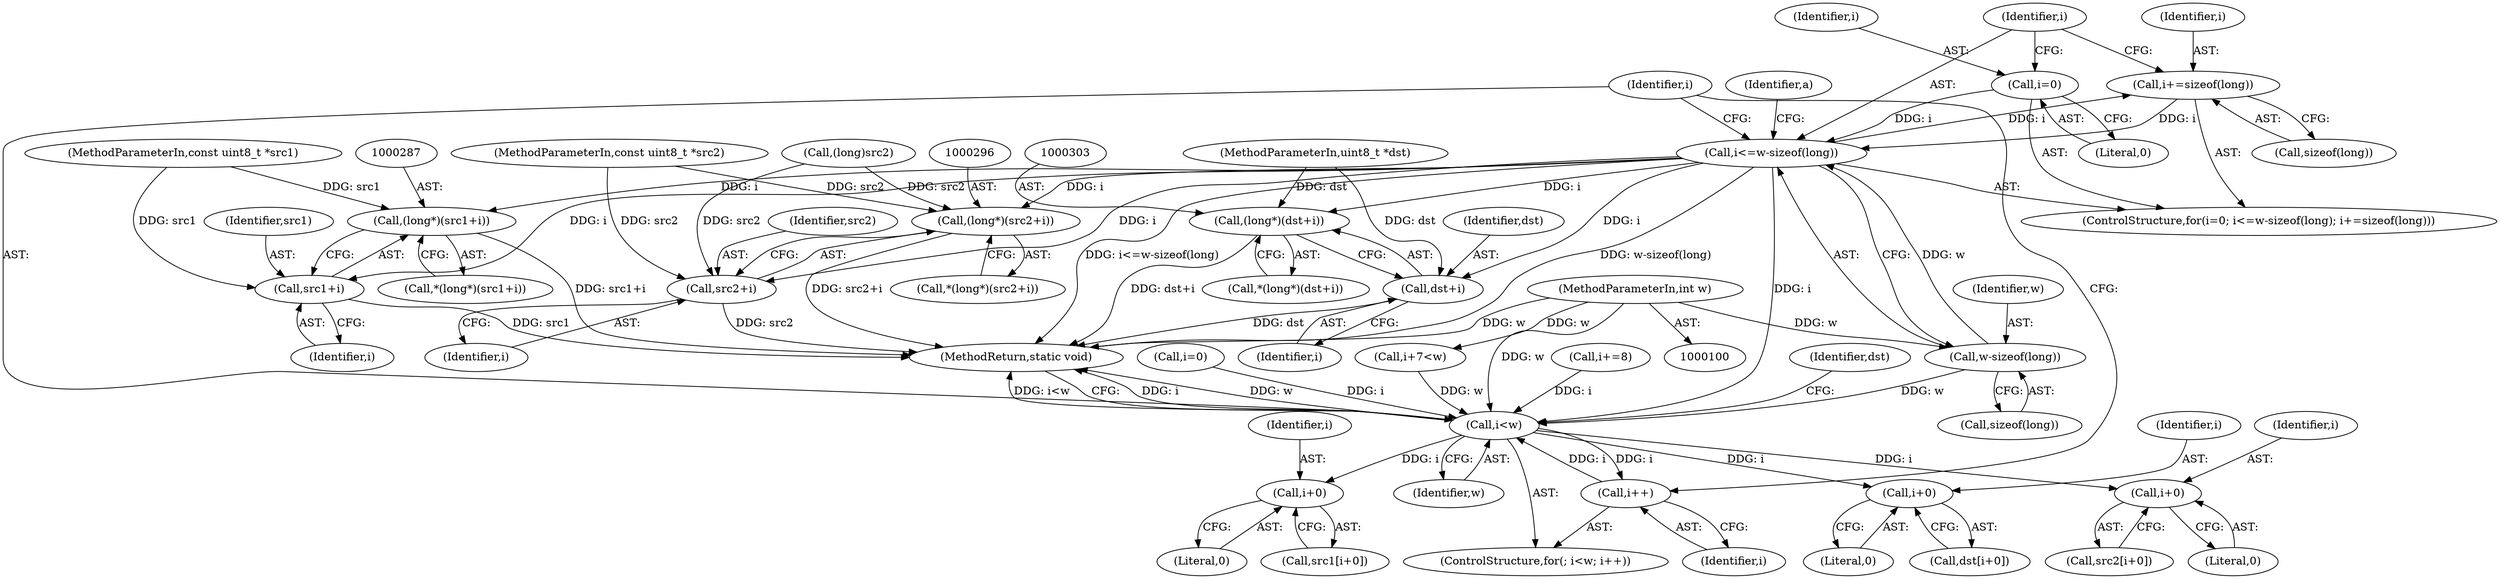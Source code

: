 digraph "1_FFmpeg_454a11a1c9c686c78aa97954306fb63453299760_0@API" {
"1000277" [label="(Call,i+=sizeof(long))"];
"1000271" [label="(Call,i<=w-sizeof(long))"];
"1000268" [label="(Call,i=0)"];
"1000277" [label="(Call,i+=sizeof(long))"];
"1000273" [label="(Call,w-sizeof(long))"];
"1000104" [label="(MethodParameterIn,int w)"];
"1000286" [label="(Call,(long*)(src1+i))"];
"1000288" [label="(Call,src1+i)"];
"1000295" [label="(Call,(long*)(src2+i))"];
"1000297" [label="(Call,src2+i)"];
"1000302" [label="(Call,(long*)(dst+i))"];
"1000304" [label="(Call,dst+i)"];
"1000323" [label="(Call,i<w)"];
"1000326" [label="(Call,i++)"];
"1000331" [label="(Call,i+0)"];
"1000337" [label="(Call,i+0)"];
"1000342" [label="(Call,i+0)"];
"1000289" [label="(Identifier,src1)"];
"1000267" [label="(ControlStructure,for(i=0; i<=w-sizeof(long); i+=sizeof(long)))"];
"1000275" [label="(Call,sizeof(long))"];
"1000284" [label="(Identifier,a)"];
"1000269" [label="(Identifier,i)"];
"1000103" [label="(MethodParameterIn,const uint8_t *src2)"];
"1000104" [label="(MethodParameterIn,int w)"];
"1000301" [label="(Call,*(long*)(dst+i))"];
"1000102" [label="(MethodParameterIn,const uint8_t *src1)"];
"1000118" [label="(Call,i=0)"];
"1000285" [label="(Call,*(long*)(src1+i))"];
"1000298" [label="(Identifier,src2)"];
"1000332" [label="(Identifier,i)"];
"1000337" [label="(Call,i+0)"];
"1000343" [label="(Identifier,i)"];
"1000101" [label="(MethodParameterIn,uint8_t *dst)"];
"1000325" [label="(Identifier,w)"];
"1000302" [label="(Call,(long*)(dst+i))"];
"1000272" [label="(Identifier,i)"];
"1000324" [label="(Identifier,i)"];
"1000326" [label="(Call,i++)"];
"1000340" [label="(Call,src2[i+0])"];
"1000121" [label="(Call,i+7<w)"];
"1000279" [label="(Call,sizeof(long))"];
"1000322" [label="(ControlStructure,for(; i<w; i++))"];
"1000333" [label="(Literal,0)"];
"1000329" [label="(Call,dst[i+0])"];
"1000126" [label="(Call,i+=8)"];
"1000345" [label="(MethodReturn,static void)"];
"1000327" [label="(Identifier,i)"];
"1000339" [label="(Literal,0)"];
"1000342" [label="(Call,i+0)"];
"1000271" [label="(Call,i<=w-sizeof(long))"];
"1000109" [label="(Call,(long)src2)"];
"1000299" [label="(Identifier,i)"];
"1000330" [label="(Identifier,dst)"];
"1000304" [label="(Call,dst+i)"];
"1000278" [label="(Identifier,i)"];
"1000294" [label="(Call,*(long*)(src2+i))"];
"1000305" [label="(Identifier,dst)"];
"1000290" [label="(Identifier,i)"];
"1000270" [label="(Literal,0)"];
"1000277" [label="(Call,i+=sizeof(long))"];
"1000338" [label="(Identifier,i)"];
"1000297" [label="(Call,src2+i)"];
"1000286" [label="(Call,(long*)(src1+i))"];
"1000331" [label="(Call,i+0)"];
"1000273" [label="(Call,w-sizeof(long))"];
"1000295" [label="(Call,(long*)(src2+i))"];
"1000335" [label="(Call,src1[i+0])"];
"1000268" [label="(Call,i=0)"];
"1000344" [label="(Literal,0)"];
"1000274" [label="(Identifier,w)"];
"1000306" [label="(Identifier,i)"];
"1000323" [label="(Call,i<w)"];
"1000288" [label="(Call,src1+i)"];
"1000277" -> "1000267"  [label="AST: "];
"1000277" -> "1000279"  [label="CFG: "];
"1000278" -> "1000277"  [label="AST: "];
"1000279" -> "1000277"  [label="AST: "];
"1000272" -> "1000277"  [label="CFG: "];
"1000277" -> "1000271"  [label="DDG: i"];
"1000271" -> "1000277"  [label="DDG: i"];
"1000271" -> "1000267"  [label="AST: "];
"1000271" -> "1000273"  [label="CFG: "];
"1000272" -> "1000271"  [label="AST: "];
"1000273" -> "1000271"  [label="AST: "];
"1000284" -> "1000271"  [label="CFG: "];
"1000324" -> "1000271"  [label="CFG: "];
"1000271" -> "1000345"  [label="DDG: w-sizeof(long)"];
"1000271" -> "1000345"  [label="DDG: i<=w-sizeof(long)"];
"1000268" -> "1000271"  [label="DDG: i"];
"1000273" -> "1000271"  [label="DDG: w"];
"1000271" -> "1000286"  [label="DDG: i"];
"1000271" -> "1000288"  [label="DDG: i"];
"1000271" -> "1000295"  [label="DDG: i"];
"1000271" -> "1000297"  [label="DDG: i"];
"1000271" -> "1000302"  [label="DDG: i"];
"1000271" -> "1000304"  [label="DDG: i"];
"1000271" -> "1000323"  [label="DDG: i"];
"1000268" -> "1000267"  [label="AST: "];
"1000268" -> "1000270"  [label="CFG: "];
"1000269" -> "1000268"  [label="AST: "];
"1000270" -> "1000268"  [label="AST: "];
"1000272" -> "1000268"  [label="CFG: "];
"1000273" -> "1000275"  [label="CFG: "];
"1000274" -> "1000273"  [label="AST: "];
"1000275" -> "1000273"  [label="AST: "];
"1000104" -> "1000273"  [label="DDG: w"];
"1000273" -> "1000323"  [label="DDG: w"];
"1000104" -> "1000100"  [label="AST: "];
"1000104" -> "1000345"  [label="DDG: w"];
"1000104" -> "1000121"  [label="DDG: w"];
"1000104" -> "1000323"  [label="DDG: w"];
"1000286" -> "1000285"  [label="AST: "];
"1000286" -> "1000288"  [label="CFG: "];
"1000287" -> "1000286"  [label="AST: "];
"1000288" -> "1000286"  [label="AST: "];
"1000285" -> "1000286"  [label="CFG: "];
"1000286" -> "1000345"  [label="DDG: src1+i"];
"1000102" -> "1000286"  [label="DDG: src1"];
"1000288" -> "1000290"  [label="CFG: "];
"1000289" -> "1000288"  [label="AST: "];
"1000290" -> "1000288"  [label="AST: "];
"1000288" -> "1000345"  [label="DDG: src1"];
"1000102" -> "1000288"  [label="DDG: src1"];
"1000295" -> "1000294"  [label="AST: "];
"1000295" -> "1000297"  [label="CFG: "];
"1000296" -> "1000295"  [label="AST: "];
"1000297" -> "1000295"  [label="AST: "];
"1000294" -> "1000295"  [label="CFG: "];
"1000295" -> "1000345"  [label="DDG: src2+i"];
"1000109" -> "1000295"  [label="DDG: src2"];
"1000103" -> "1000295"  [label="DDG: src2"];
"1000297" -> "1000299"  [label="CFG: "];
"1000298" -> "1000297"  [label="AST: "];
"1000299" -> "1000297"  [label="AST: "];
"1000297" -> "1000345"  [label="DDG: src2"];
"1000109" -> "1000297"  [label="DDG: src2"];
"1000103" -> "1000297"  [label="DDG: src2"];
"1000302" -> "1000301"  [label="AST: "];
"1000302" -> "1000304"  [label="CFG: "];
"1000303" -> "1000302"  [label="AST: "];
"1000304" -> "1000302"  [label="AST: "];
"1000301" -> "1000302"  [label="CFG: "];
"1000302" -> "1000345"  [label="DDG: dst+i"];
"1000101" -> "1000302"  [label="DDG: dst"];
"1000304" -> "1000306"  [label="CFG: "];
"1000305" -> "1000304"  [label="AST: "];
"1000306" -> "1000304"  [label="AST: "];
"1000304" -> "1000345"  [label="DDG: dst"];
"1000101" -> "1000304"  [label="DDG: dst"];
"1000323" -> "1000322"  [label="AST: "];
"1000323" -> "1000325"  [label="CFG: "];
"1000324" -> "1000323"  [label="AST: "];
"1000325" -> "1000323"  [label="AST: "];
"1000330" -> "1000323"  [label="CFG: "];
"1000345" -> "1000323"  [label="CFG: "];
"1000323" -> "1000345"  [label="DDG: i"];
"1000323" -> "1000345"  [label="DDG: w"];
"1000323" -> "1000345"  [label="DDG: i<w"];
"1000326" -> "1000323"  [label="DDG: i"];
"1000126" -> "1000323"  [label="DDG: i"];
"1000118" -> "1000323"  [label="DDG: i"];
"1000121" -> "1000323"  [label="DDG: w"];
"1000323" -> "1000326"  [label="DDG: i"];
"1000323" -> "1000331"  [label="DDG: i"];
"1000323" -> "1000337"  [label="DDG: i"];
"1000323" -> "1000342"  [label="DDG: i"];
"1000326" -> "1000322"  [label="AST: "];
"1000326" -> "1000327"  [label="CFG: "];
"1000327" -> "1000326"  [label="AST: "];
"1000324" -> "1000326"  [label="CFG: "];
"1000331" -> "1000329"  [label="AST: "];
"1000331" -> "1000333"  [label="CFG: "];
"1000332" -> "1000331"  [label="AST: "];
"1000333" -> "1000331"  [label="AST: "];
"1000329" -> "1000331"  [label="CFG: "];
"1000337" -> "1000335"  [label="AST: "];
"1000337" -> "1000339"  [label="CFG: "];
"1000338" -> "1000337"  [label="AST: "];
"1000339" -> "1000337"  [label="AST: "];
"1000335" -> "1000337"  [label="CFG: "];
"1000342" -> "1000340"  [label="AST: "];
"1000342" -> "1000344"  [label="CFG: "];
"1000343" -> "1000342"  [label="AST: "];
"1000344" -> "1000342"  [label="AST: "];
"1000340" -> "1000342"  [label="CFG: "];
}
